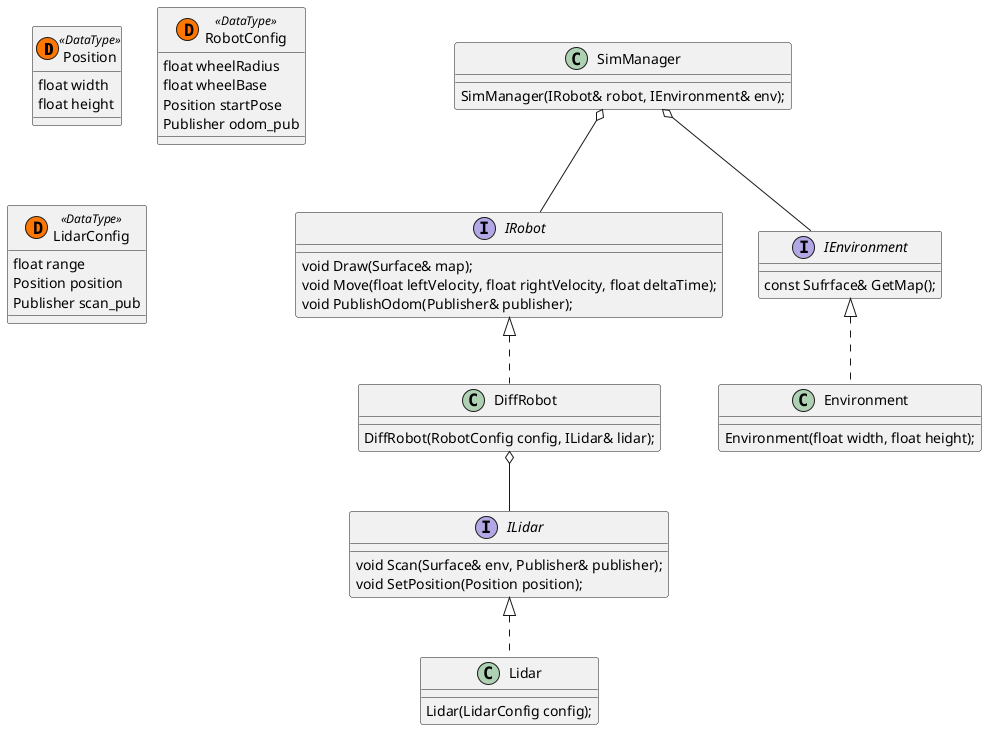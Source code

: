 @startuml
!define datatype(x) class x << (D,#FF7700) DataType>>
datatype(Position) {
  float width
  float height
}

!define datatype(x) class x << (D,#FF7700) DataType>>
datatype(RobotConfig) {
    float wheelRadius
    float wheelBase
    Position startPose
    Publisher odom_pub
}

!define datatype(x) class x << (D,#FF7700) DataType>>
datatype(LidarConfig) {
    float range
    Position position
    Publisher scan_pub
}

class SimManager{
    SimManager(IRobot& robot, IEnvironment& env);
}

interface IRobot{
    void Draw(Surface& map);
    void Move(float leftVelocity, float rightVelocity, float deltaTime);
    void PublishOdom(Publisher& publisher);
}

class DiffRobot {
    DiffRobot(RobotConfig config, ILidar& lidar);
}

interface ILidar{
    void Scan(Surface& env, Publisher& publisher);
    void SetPosition(Position position);
}

class Lidar {
    Lidar(LidarConfig config);
}

interface IEnvironment{
    const Sufrface& GetMap();
}

class Environment {
    Environment(float width, float height);
}

SimManager o-- IRobot
SimManager o-- IEnvironment
IEnvironment <|.. Environment
IRobot <|.. DiffRobot
DiffRobot o-- ILidar
ILidar <|.. Lidar



@enduml